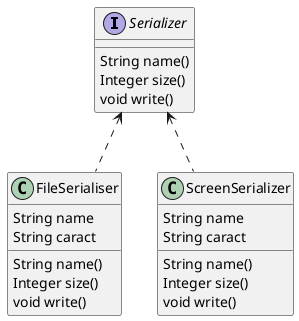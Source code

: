 @startuml

interface Serializer{
    String name()
    Integer size()
    void write()
}
class FileSerialiser{
    String name
    String caract
    String name()
        Integer size()
        void write()
}

class ScreenSerializer{
    String name
        String caract
        String name()
            Integer size()
            void write()

}

Serializer <.. ScreenSerializer
Serializer <.. FileSerialiser
@enduml